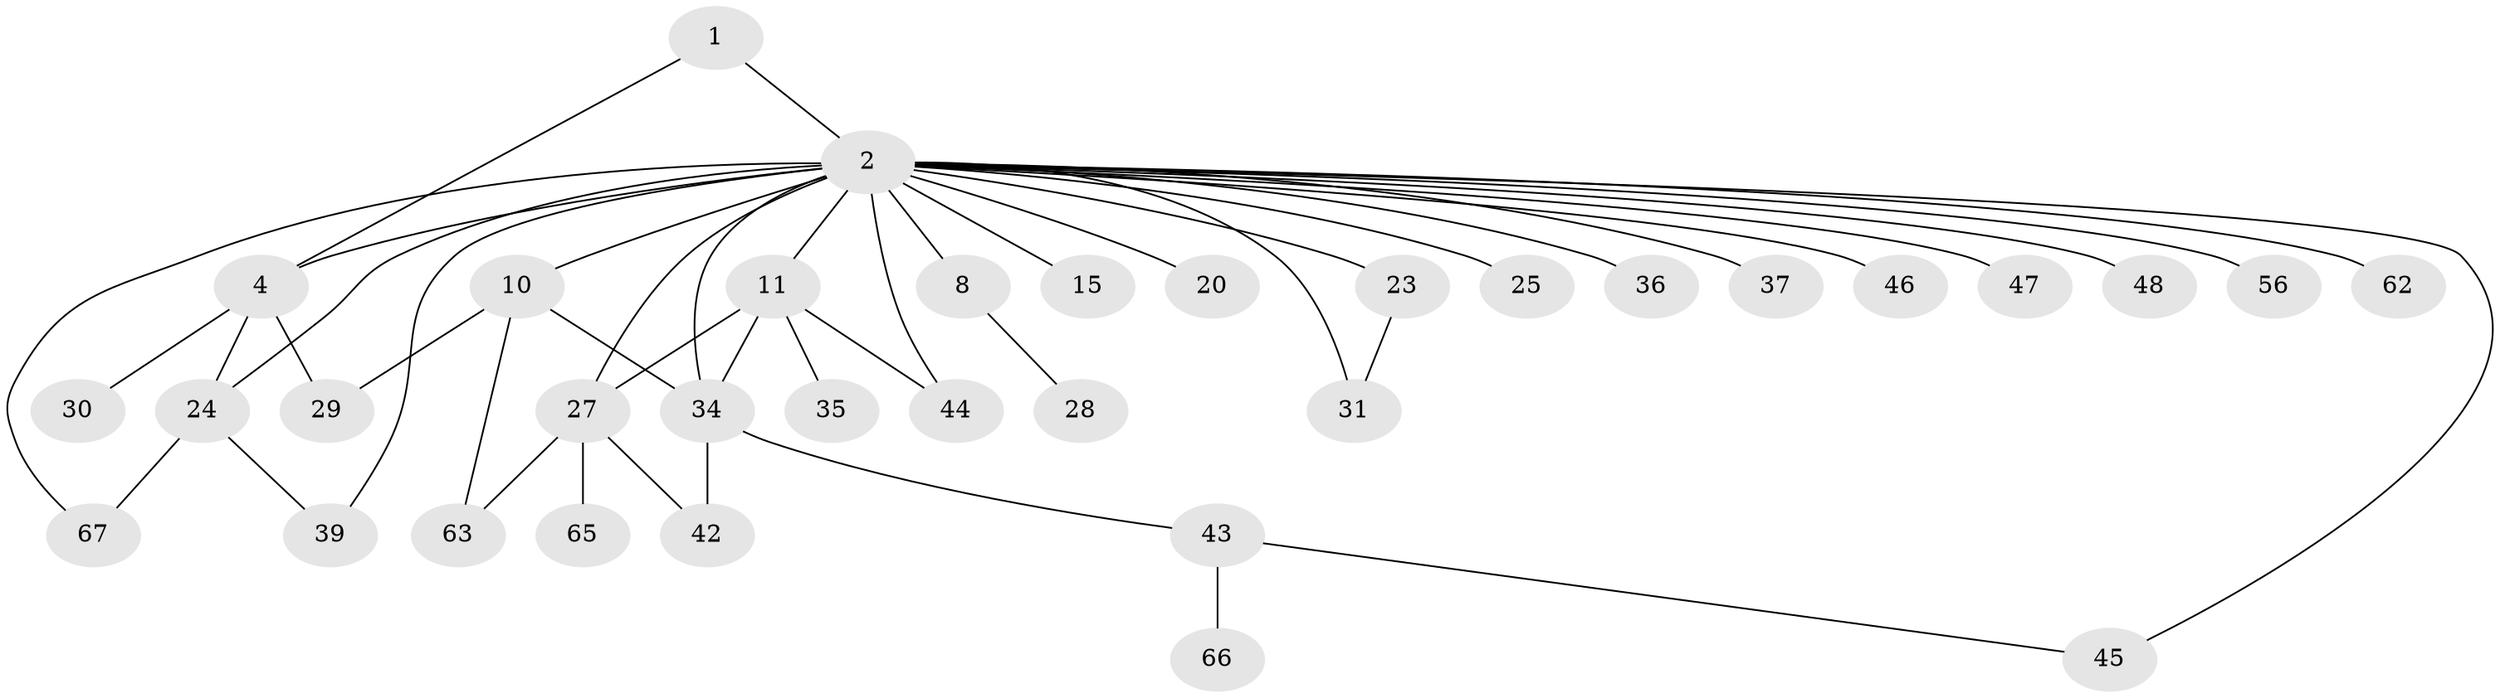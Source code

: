 // original degree distribution, {2: 0.3333333333333333, 15: 0.014492753623188406, 3: 0.17391304347826086, 4: 0.057971014492753624, 7: 0.014492753623188406, 5: 0.028985507246376812, 9: 0.028985507246376812, 1: 0.3188405797101449, 8: 0.028985507246376812}
// Generated by graph-tools (version 1.1) at 2025/14/03/09/25 04:14:23]
// undirected, 34 vertices, 46 edges
graph export_dot {
graph [start="1"]
  node [color=gray90,style=filled];
  1;
  2 [super="+3+7+19+6+12+14+18"];
  4 [super="+5"];
  8 [super="+22+26"];
  10 [super="+57"];
  11 [super="+16"];
  15 [super="+69"];
  20 [super="+38"];
  23;
  24 [super="+58"];
  25;
  27 [super="+33"];
  28;
  29;
  30;
  31 [super="+51"];
  34 [super="+61+40+41"];
  35;
  36;
  37;
  39;
  42 [super="+52"];
  43 [super="+55"];
  44;
  45 [super="+49"];
  46;
  47;
  48;
  56;
  62;
  63;
  65;
  66;
  67;
  1 -- 2;
  1 -- 4;
  2 -- 4;
  2 -- 11;
  2 -- 46;
  2 -- 34 [weight=6];
  2 -- 15;
  2 -- 67;
  2 -- 39;
  2 -- 8 [weight=2];
  2 -- 10;
  2 -- 44;
  2 -- 45;
  2 -- 47;
  2 -- 20;
  2 -- 23;
  2 -- 27 [weight=2];
  2 -- 31;
  2 -- 36;
  2 -- 37;
  2 -- 48;
  2 -- 25;
  2 -- 62;
  2 -- 56;
  2 -- 24;
  4 -- 24;
  4 -- 29;
  4 -- 30;
  8 -- 28;
  10 -- 63;
  10 -- 34;
  10 -- 29;
  11 -- 34;
  11 -- 35;
  11 -- 44;
  11 -- 27;
  23 -- 31;
  24 -- 67;
  24 -- 39;
  27 -- 65;
  27 -- 42 [weight=3];
  27 -- 63;
  34 -- 43;
  34 -- 42;
  43 -- 66;
  43 -- 45;
}
